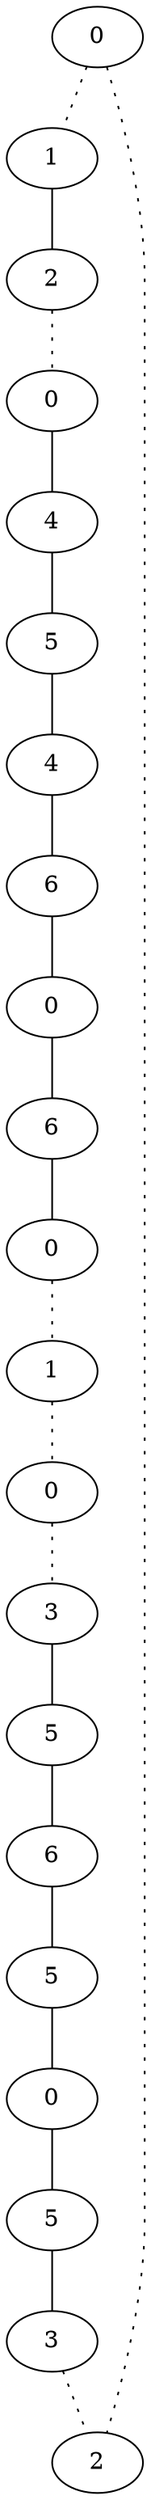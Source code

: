 graph {
a0[label=0];
a1[label=1];
a2[label=2];
a3[label=0];
a4[label=4];
a5[label=5];
a6[label=4];
a7[label=6];
a8[label=0];
a9[label=6];
a10[label=0];
a11[label=1];
a12[label=0];
a13[label=3];
a14[label=5];
a15[label=6];
a16[label=5];
a17[label=0];
a18[label=5];
a19[label=3];
a20[label=2];
a0 -- a1 [style=dotted];
a0 -- a20 [style=dotted];
a1 -- a2;
a2 -- a3 [style=dotted];
a3 -- a4;
a4 -- a5;
a5 -- a6;
a6 -- a7;
a7 -- a8;
a8 -- a9;
a9 -- a10;
a10 -- a11 [style=dotted];
a11 -- a12 [style=dotted];
a12 -- a13 [style=dotted];
a13 -- a14;
a14 -- a15;
a15 -- a16;
a16 -- a17;
a17 -- a18;
a18 -- a19;
a19 -- a20 [style=dotted];
}
